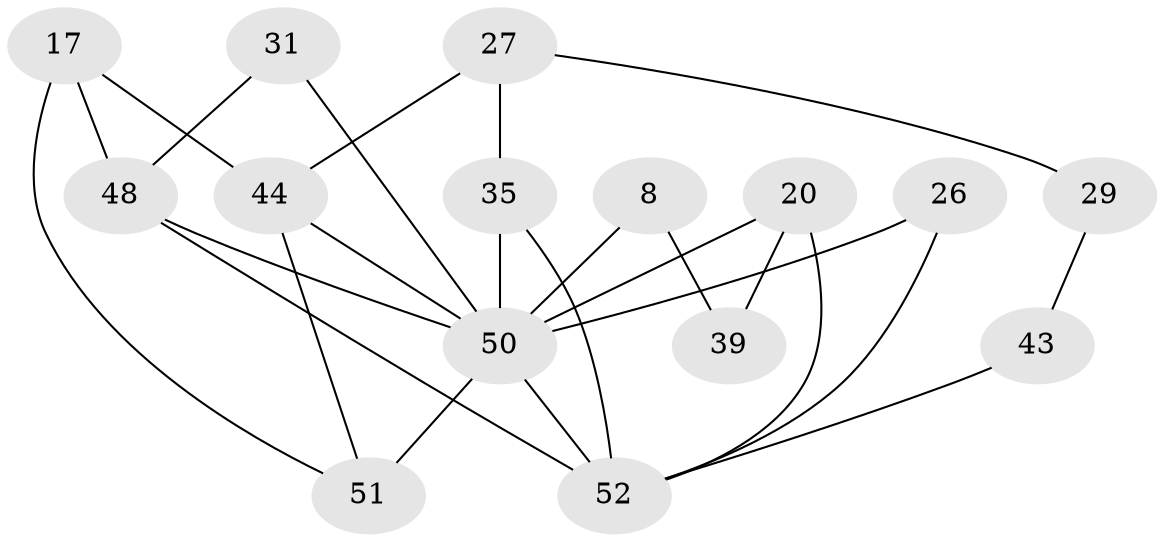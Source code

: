 // original degree distribution, {4: 1.0}
// Generated by graph-tools (version 1.1) at 2025/02/03/04/25 22:02:51]
// undirected, 15 vertices, 25 edges
graph export_dot {
graph [start="1"]
  node [color=gray90,style=filled];
  8 [super="+1+6"];
  17;
  20 [super="+12"];
  26;
  27 [super="+16"];
  29;
  31;
  35 [super="+9+22"];
  39;
  43 [super="+18"];
  44 [super="+5"];
  48 [super="+10"];
  50 [super="+19+46+34"];
  51 [super="+32+40"];
  52 [super="+25+49+38"];
  8 -- 39 [weight=2];
  8 -- 50 [weight=6];
  17 -- 44;
  17 -- 51 [weight=2];
  17 -- 48;
  20 -- 39 [weight=2];
  20 -- 50 [weight=2];
  20 -- 52 [weight=2];
  26 -- 50 [weight=3];
  26 -- 52;
  27 -- 29 [weight=2];
  27 -- 35 [weight=3];
  27 -- 44;
  29 -- 43 [weight=2];
  31 -- 48 [weight=2];
  31 -- 50 [weight=2];
  35 -- 50 [weight=7];
  35 -- 52 [weight=2];
  43 -- 52 [weight=4];
  44 -- 50 [weight=5];
  44 -- 51;
  48 -- 50;
  48 -- 52 [weight=2];
  50 -- 51 [weight=3];
  50 -- 52 [weight=5];
}
